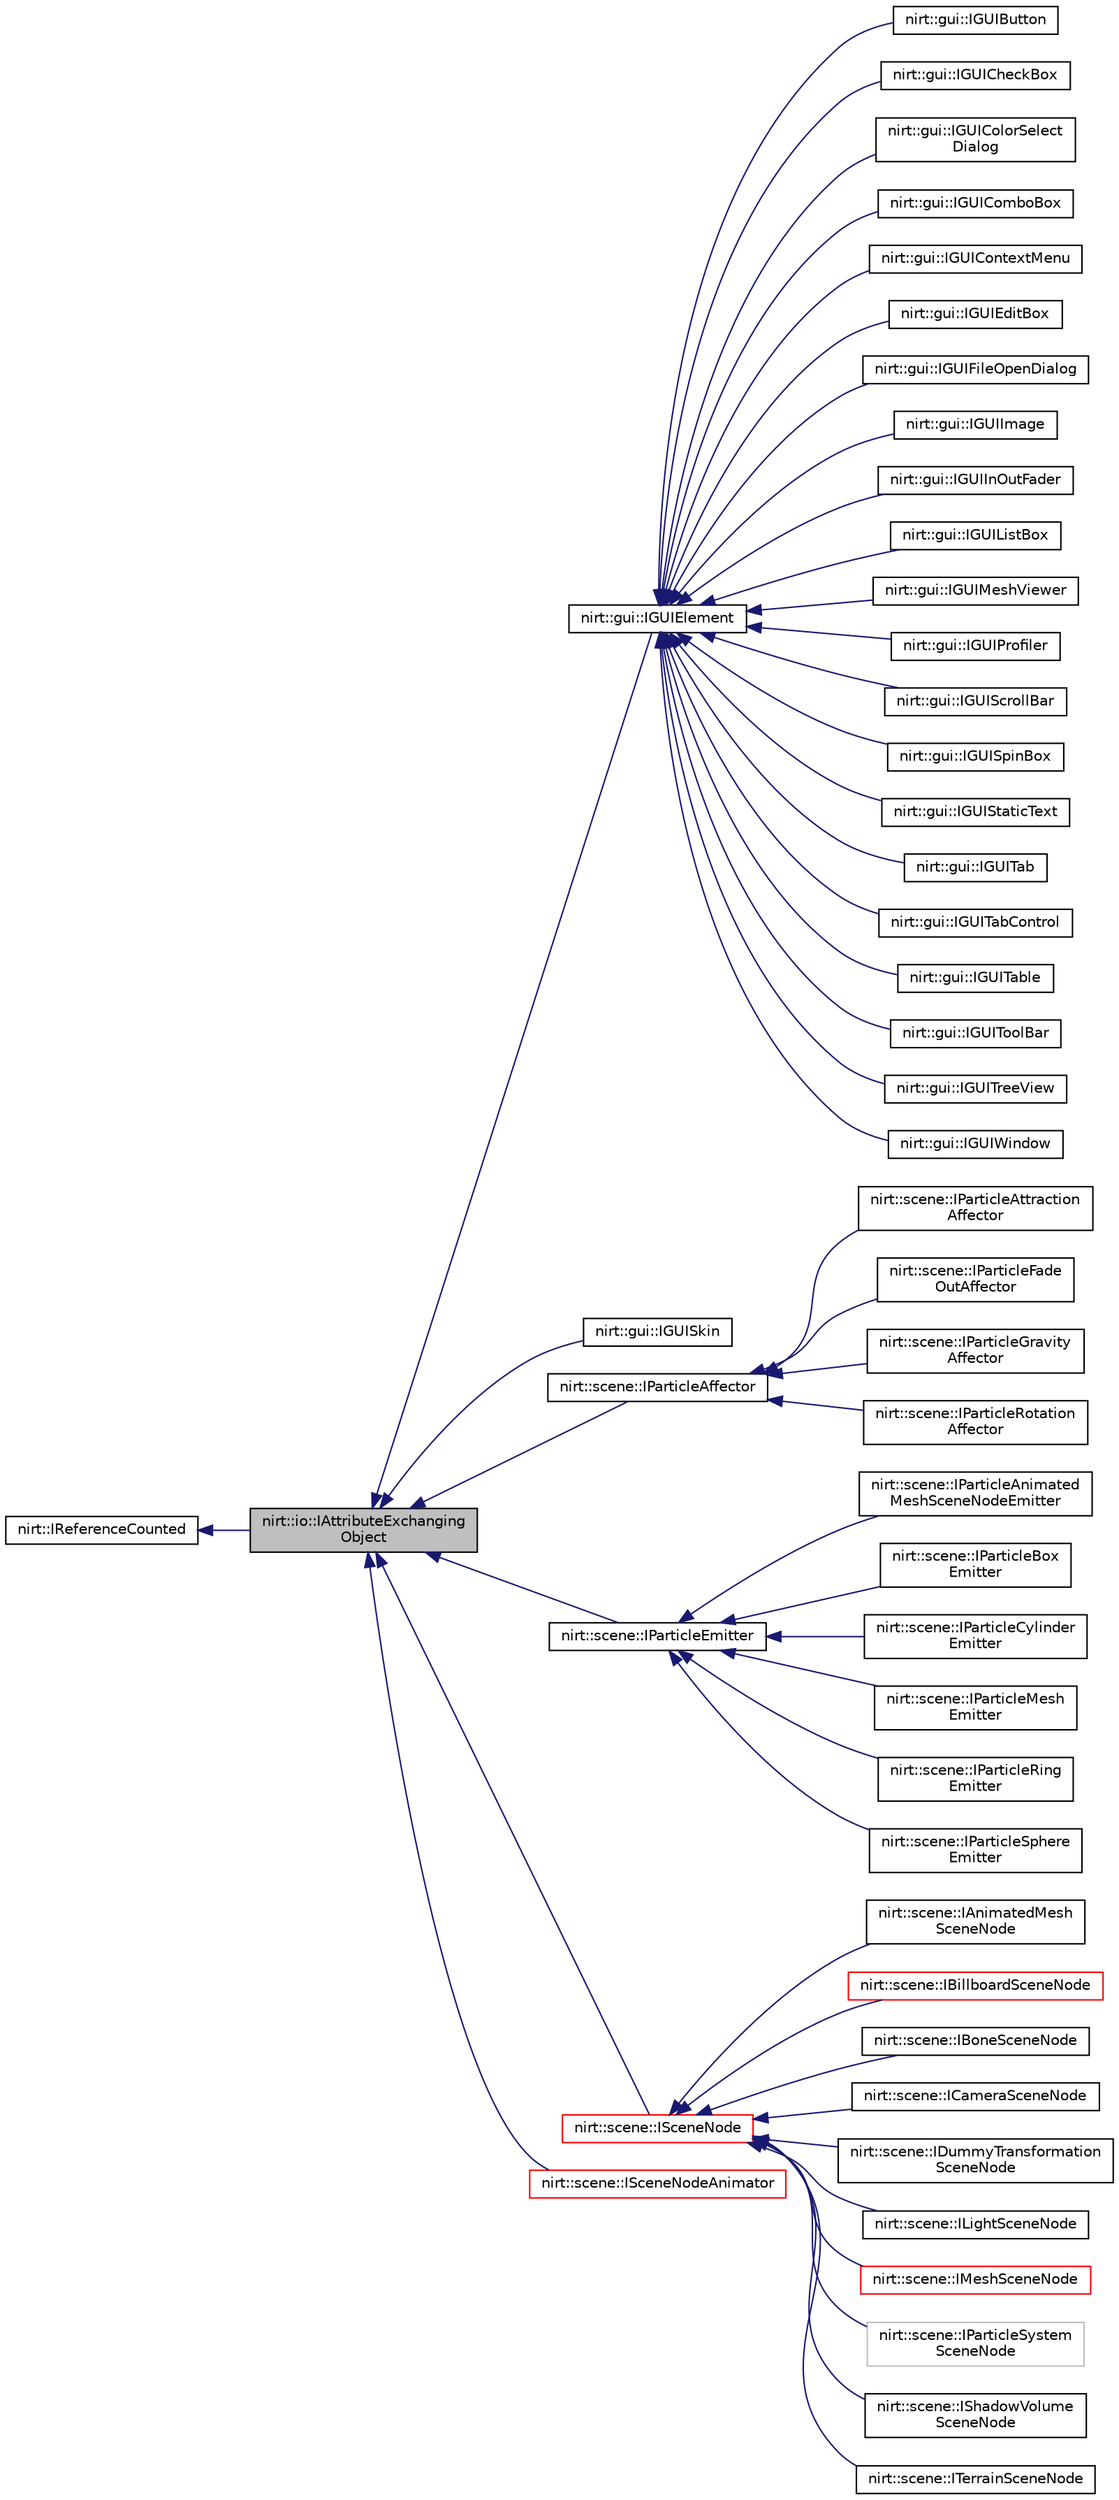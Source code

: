 digraph "nirt::io::IAttributeExchangingObject"
{
 // LATEX_PDF_SIZE
  edge [fontname="Helvetica",fontsize="10",labelfontname="Helvetica",labelfontsize="10"];
  node [fontname="Helvetica",fontsize="10",shape=record];
  rankdir="LR";
  Node1 [label="nirt::io::IAttributeExchanging\lObject",height=0.2,width=0.4,color="black", fillcolor="grey75", style="filled", fontcolor="black",tooltip="An object which is able to serialize and deserialize its attributes into an attributes object."];
  Node2 -> Node1 [dir="back",color="midnightblue",fontsize="10",style="solid",fontname="Helvetica"];
  Node2 [label="nirt::IReferenceCounted",height=0.2,width=0.4,color="black", fillcolor="white", style="filled",URL="$classnirt_1_1IReferenceCounted.html",tooltip="Base class of most objects of the Nirtcpp Engine."];
  Node1 -> Node3 [dir="back",color="midnightblue",fontsize="10",style="solid",fontname="Helvetica"];
  Node3 [label="nirt::gui::IGUIElement",height=0.2,width=0.4,color="black", fillcolor="white", style="filled",URL="$classnirt_1_1gui_1_1IGUIElement.html",tooltip="Base class of all GUI elements."];
  Node3 -> Node4 [dir="back",color="midnightblue",fontsize="10",style="solid",fontname="Helvetica"];
  Node4 [label="nirt::gui::IGUIButton",height=0.2,width=0.4,color="black", fillcolor="white", style="filled",URL="$classnirt_1_1gui_1_1IGUIButton.html",tooltip="GUI Button interface."];
  Node3 -> Node5 [dir="back",color="midnightblue",fontsize="10",style="solid",fontname="Helvetica"];
  Node5 [label="nirt::gui::IGUICheckBox",height=0.2,width=0.4,color="black", fillcolor="white", style="filled",URL="$classnirt_1_1gui_1_1IGUICheckBox.html",tooltip="GUI Check box interface."];
  Node3 -> Node6 [dir="back",color="midnightblue",fontsize="10",style="solid",fontname="Helvetica"];
  Node6 [label="nirt::gui::IGUIColorSelect\lDialog",height=0.2,width=0.4,color="black", fillcolor="white", style="filled",URL="$classnirt_1_1gui_1_1IGUIColorSelectDialog.html",tooltip="Standard color chooser dialog."];
  Node3 -> Node7 [dir="back",color="midnightblue",fontsize="10",style="solid",fontname="Helvetica"];
  Node7 [label="nirt::gui::IGUIComboBox",height=0.2,width=0.4,color="black", fillcolor="white", style="filled",URL="$classnirt_1_1gui_1_1IGUIComboBox.html",tooltip="Combobox widget."];
  Node3 -> Node8 [dir="back",color="midnightblue",fontsize="10",style="solid",fontname="Helvetica"];
  Node8 [label="nirt::gui::IGUIContextMenu",height=0.2,width=0.4,color="black", fillcolor="white", style="filled",URL="$classnirt_1_1gui_1_1IGUIContextMenu.html",tooltip="GUI Context menu interface."];
  Node3 -> Node9 [dir="back",color="midnightblue",fontsize="10",style="solid",fontname="Helvetica"];
  Node9 [label="nirt::gui::IGUIEditBox",height=0.2,width=0.4,color="black", fillcolor="white", style="filled",URL="$classnirt_1_1gui_1_1IGUIEditBox.html",tooltip="Single line edit box for editing simple text."];
  Node3 -> Node10 [dir="back",color="midnightblue",fontsize="10",style="solid",fontname="Helvetica"];
  Node10 [label="nirt::gui::IGUIFileOpenDialog",height=0.2,width=0.4,color="black", fillcolor="white", style="filled",URL="$classnirt_1_1gui_1_1IGUIFileOpenDialog.html",tooltip="Standard file chooser dialog."];
  Node3 -> Node11 [dir="back",color="midnightblue",fontsize="10",style="solid",fontname="Helvetica"];
  Node11 [label="nirt::gui::IGUIImage",height=0.2,width=0.4,color="black", fillcolor="white", style="filled",URL="$classnirt_1_1gui_1_1IGUIImage.html",tooltip="GUI element displaying an image."];
  Node3 -> Node12 [dir="back",color="midnightblue",fontsize="10",style="solid",fontname="Helvetica"];
  Node12 [label="nirt::gui::IGUIInOutFader",height=0.2,width=0.4,color="black", fillcolor="white", style="filled",URL="$classnirt_1_1gui_1_1IGUIInOutFader.html",tooltip="Element for fading out or in."];
  Node3 -> Node13 [dir="back",color="midnightblue",fontsize="10",style="solid",fontname="Helvetica"];
  Node13 [label="nirt::gui::IGUIListBox",height=0.2,width=0.4,color="black", fillcolor="white", style="filled",URL="$classnirt_1_1gui_1_1IGUIListBox.html",tooltip="Default list box GUI element."];
  Node3 -> Node14 [dir="back",color="midnightblue",fontsize="10",style="solid",fontname="Helvetica"];
  Node14 [label="nirt::gui::IGUIMeshViewer",height=0.2,width=0.4,color="black", fillcolor="white", style="filled",URL="$classnirt_1_1gui_1_1IGUIMeshViewer.html",tooltip="3d mesh viewing GUI element."];
  Node3 -> Node15 [dir="back",color="midnightblue",fontsize="10",style="solid",fontname="Helvetica"];
  Node15 [label="nirt::gui::IGUIProfiler",height=0.2,width=0.4,color="black", fillcolor="white", style="filled",URL="$classnirt_1_1gui_1_1IGUIProfiler.html",tooltip="Element to display profiler information."];
  Node3 -> Node16 [dir="back",color="midnightblue",fontsize="10",style="solid",fontname="Helvetica"];
  Node16 [label="nirt::gui::IGUIScrollBar",height=0.2,width=0.4,color="black", fillcolor="white", style="filled",URL="$classnirt_1_1gui_1_1IGUIScrollBar.html",tooltip="Default scroll bar GUI element."];
  Node3 -> Node17 [dir="back",color="midnightblue",fontsize="10",style="solid",fontname="Helvetica"];
  Node17 [label="nirt::gui::IGUISpinBox",height=0.2,width=0.4,color="black", fillcolor="white", style="filled",URL="$classnirt_1_1gui_1_1IGUISpinBox.html",tooltip="Single line edit box + spin buttons."];
  Node3 -> Node18 [dir="back",color="midnightblue",fontsize="10",style="solid",fontname="Helvetica"];
  Node18 [label="nirt::gui::IGUIStaticText",height=0.2,width=0.4,color="black", fillcolor="white", style="filled",URL="$classnirt_1_1gui_1_1IGUIStaticText.html",tooltip="Multi or single line text label."];
  Node3 -> Node19 [dir="back",color="midnightblue",fontsize="10",style="solid",fontname="Helvetica"];
  Node19 [label="nirt::gui::IGUITab",height=0.2,width=0.4,color="black", fillcolor="white", style="filled",URL="$classnirt_1_1gui_1_1IGUITab.html",tooltip="A tab-page, onto which other gui elements could be added."];
  Node3 -> Node20 [dir="back",color="midnightblue",fontsize="10",style="solid",fontname="Helvetica"];
  Node20 [label="nirt::gui::IGUITabControl",height=0.2,width=0.4,color="black", fillcolor="white", style="filled",URL="$classnirt_1_1gui_1_1IGUITabControl.html",tooltip="A standard tab control."];
  Node3 -> Node21 [dir="back",color="midnightblue",fontsize="10",style="solid",fontname="Helvetica"];
  Node21 [label="nirt::gui::IGUITable",height=0.2,width=0.4,color="black", fillcolor="white", style="filled",URL="$classnirt_1_1gui_1_1IGUITable.html",tooltip="Default list box GUI element."];
  Node3 -> Node22 [dir="back",color="midnightblue",fontsize="10",style="solid",fontname="Helvetica"];
  Node22 [label="nirt::gui::IGUIToolBar",height=0.2,width=0.4,color="black", fillcolor="white", style="filled",URL="$classnirt_1_1gui_1_1IGUIToolBar.html",tooltip="Stays at the top of its parent like the menu bar and contains tool buttons."];
  Node3 -> Node23 [dir="back",color="midnightblue",fontsize="10",style="solid",fontname="Helvetica"];
  Node23 [label="nirt::gui::IGUITreeView",height=0.2,width=0.4,color="black", fillcolor="white", style="filled",URL="$classnirt_1_1gui_1_1IGUITreeView.html",tooltip="Default tree view GUI element."];
  Node3 -> Node24 [dir="back",color="midnightblue",fontsize="10",style="solid",fontname="Helvetica"];
  Node24 [label="nirt::gui::IGUIWindow",height=0.2,width=0.4,color="black", fillcolor="white", style="filled",URL="$classnirt_1_1gui_1_1IGUIWindow.html",tooltip="Default moveable window GUI element with border, caption and close icons."];
  Node1 -> Node25 [dir="back",color="midnightblue",fontsize="10",style="solid",fontname="Helvetica"];
  Node25 [label="nirt::gui::IGUISkin",height=0.2,width=0.4,color="black", fillcolor="white", style="filled",URL="$classnirt_1_1gui_1_1IGUISkin.html",tooltip="A skin modifies the look of the GUI elements."];
  Node1 -> Node26 [dir="back",color="midnightblue",fontsize="10",style="solid",fontname="Helvetica"];
  Node26 [label="nirt::scene::IParticleAffector",height=0.2,width=0.4,color="black", fillcolor="white", style="filled",URL="$classnirt_1_1scene_1_1IParticleAffector.html",tooltip="A particle affector modifies particles."];
  Node26 -> Node27 [dir="back",color="midnightblue",fontsize="10",style="solid",fontname="Helvetica"];
  Node27 [label="nirt::scene::IParticleAttraction\lAffector",height=0.2,width=0.4,color="black", fillcolor="white", style="filled",URL="$classnirt_1_1scene_1_1IParticleAttractionAffector.html",tooltip="A particle affector which attracts or detracts particles."];
  Node26 -> Node28 [dir="back",color="midnightblue",fontsize="10",style="solid",fontname="Helvetica"];
  Node28 [label="nirt::scene::IParticleFade\lOutAffector",height=0.2,width=0.4,color="black", fillcolor="white", style="filled",URL="$classnirt_1_1scene_1_1IParticleFadeOutAffector.html",tooltip="A particle affector which fades out the particles."];
  Node26 -> Node29 [dir="back",color="midnightblue",fontsize="10",style="solid",fontname="Helvetica"];
  Node29 [label="nirt::scene::IParticleGravity\lAffector",height=0.2,width=0.4,color="black", fillcolor="white", style="filled",URL="$classnirt_1_1scene_1_1IParticleGravityAffector.html",tooltip="A particle affector which applies gravity to particles."];
  Node26 -> Node30 [dir="back",color="midnightblue",fontsize="10",style="solid",fontname="Helvetica"];
  Node30 [label="nirt::scene::IParticleRotation\lAffector",height=0.2,width=0.4,color="black", fillcolor="white", style="filled",URL="$classnirt_1_1scene_1_1IParticleRotationAffector.html",tooltip="A particle affector which rotates the particle system."];
  Node1 -> Node31 [dir="back",color="midnightblue",fontsize="10",style="solid",fontname="Helvetica"];
  Node31 [label="nirt::scene::IParticleEmitter",height=0.2,width=0.4,color="black", fillcolor="white", style="filled",URL="$classnirt_1_1scene_1_1IParticleEmitter.html",tooltip="A particle emitter for using with particle systems."];
  Node31 -> Node32 [dir="back",color="midnightblue",fontsize="10",style="solid",fontname="Helvetica"];
  Node32 [label="nirt::scene::IParticleAnimated\lMeshSceneNodeEmitter",height=0.2,width=0.4,color="black", fillcolor="white", style="filled",URL="$classnirt_1_1scene_1_1IParticleAnimatedMeshSceneNodeEmitter.html",tooltip="A particle emitter which emits particles from mesh vertices."];
  Node31 -> Node33 [dir="back",color="midnightblue",fontsize="10",style="solid",fontname="Helvetica"];
  Node33 [label="nirt::scene::IParticleBox\lEmitter",height=0.2,width=0.4,color="black", fillcolor="white", style="filled",URL="$classnirt_1_1scene_1_1IParticleBoxEmitter.html",tooltip="A particle emitter which emits particles from a box shaped space."];
  Node31 -> Node34 [dir="back",color="midnightblue",fontsize="10",style="solid",fontname="Helvetica"];
  Node34 [label="nirt::scene::IParticleCylinder\lEmitter",height=0.2,width=0.4,color="black", fillcolor="white", style="filled",URL="$classnirt_1_1scene_1_1IParticleCylinderEmitter.html",tooltip="A particle emitter which emits from a cylindrically shaped space."];
  Node31 -> Node35 [dir="back",color="midnightblue",fontsize="10",style="solid",fontname="Helvetica"];
  Node35 [label="nirt::scene::IParticleMesh\lEmitter",height=0.2,width=0.4,color="black", fillcolor="white", style="filled",URL="$classnirt_1_1scene_1_1IParticleMeshEmitter.html",tooltip="A particle emitter which emits from vertices of a mesh."];
  Node31 -> Node36 [dir="back",color="midnightblue",fontsize="10",style="solid",fontname="Helvetica"];
  Node36 [label="nirt::scene::IParticleRing\lEmitter",height=0.2,width=0.4,color="black", fillcolor="white", style="filled",URL="$classnirt_1_1scene_1_1IParticleRingEmitter.html",tooltip="A particle emitter which emits particles along a ring shaped area."];
  Node31 -> Node37 [dir="back",color="midnightblue",fontsize="10",style="solid",fontname="Helvetica"];
  Node37 [label="nirt::scene::IParticleSphere\lEmitter",height=0.2,width=0.4,color="black", fillcolor="white", style="filled",URL="$classnirt_1_1scene_1_1IParticleSphereEmitter.html",tooltip="A particle emitter which emits from a spherical space."];
  Node1 -> Node38 [dir="back",color="midnightblue",fontsize="10",style="solid",fontname="Helvetica"];
  Node38 [label="nirt::scene::ISceneNode",height=0.2,width=0.4,color="red", fillcolor="white", style="filled",URL="$classnirt_1_1scene_1_1ISceneNode.html",tooltip="Scene node interface."];
  Node38 -> Node39 [dir="back",color="midnightblue",fontsize="10",style="solid",fontname="Helvetica"];
  Node39 [label="nirt::scene::IAnimatedMesh\lSceneNode",height=0.2,width=0.4,color="black", fillcolor="white", style="filled",URL="$classnirt_1_1scene_1_1IAnimatedMeshSceneNode.html",tooltip="Scene node capable of displaying an animated mesh."];
  Node38 -> Node40 [dir="back",color="midnightblue",fontsize="10",style="solid",fontname="Helvetica"];
  Node40 [label="nirt::scene::IBillboardSceneNode",height=0.2,width=0.4,color="red", fillcolor="white", style="filled",URL="$classnirt_1_1scene_1_1IBillboardSceneNode.html",tooltip="A billboard scene node."];
  Node38 -> Node42 [dir="back",color="midnightblue",fontsize="10",style="solid",fontname="Helvetica"];
  Node42 [label="nirt::scene::IBoneSceneNode",height=0.2,width=0.4,color="black", fillcolor="white", style="filled",URL="$classnirt_1_1scene_1_1IBoneSceneNode.html",tooltip="Interface for bones used for skeletal animation."];
  Node38 -> Node43 [dir="back",color="midnightblue",fontsize="10",style="solid",fontname="Helvetica"];
  Node43 [label="nirt::scene::ICameraSceneNode",height=0.2,width=0.4,color="black", fillcolor="white", style="filled",URL="$classnirt_1_1scene_1_1ICameraSceneNode.html",tooltip="Scene Node which is a (controllable) camera."];
  Node38 -> Node44 [dir="back",color="midnightblue",fontsize="10",style="solid",fontname="Helvetica"];
  Node44 [label="nirt::scene::IDummyTransformation\lSceneNode",height=0.2,width=0.4,color="black", fillcolor="white", style="filled",URL="$classnirt_1_1scene_1_1IDummyTransformationSceneNode.html",tooltip="Dummy scene node for adding additional transformations to the scene graph."];
  Node38 -> Node45 [dir="back",color="midnightblue",fontsize="10",style="solid",fontname="Helvetica"];
  Node45 [label="nirt::scene::ILightSceneNode",height=0.2,width=0.4,color="black", fillcolor="white", style="filled",URL="$classnirt_1_1scene_1_1ILightSceneNode.html",tooltip="Scene node which is a dynamic light."];
  Node38 -> Node46 [dir="back",color="midnightblue",fontsize="10",style="solid",fontname="Helvetica"];
  Node46 [label="nirt::scene::IMeshSceneNode",height=0.2,width=0.4,color="red", fillcolor="white", style="filled",URL="$classnirt_1_1scene_1_1IMeshSceneNode.html",tooltip="A scene node displaying a static mesh."];
  Node38 -> Node48 [dir="back",color="midnightblue",fontsize="10",style="solid",fontname="Helvetica"];
  Node48 [label="nirt::scene::IParticleSystem\lSceneNode",height=0.2,width=0.4,color="grey75", fillcolor="white", style="filled",URL="$classnirt_1_1scene_1_1IParticleSystemSceneNode.html",tooltip=" "];
  Node38 -> Node49 [dir="back",color="midnightblue",fontsize="10",style="solid",fontname="Helvetica"];
  Node49 [label="nirt::scene::IShadowVolume\lSceneNode",height=0.2,width=0.4,color="black", fillcolor="white", style="filled",URL="$classnirt_1_1scene_1_1IShadowVolumeSceneNode.html",tooltip="Scene node for rendering a shadow volume into a stencil buffer."];
  Node38 -> Node50 [dir="back",color="midnightblue",fontsize="10",style="solid",fontname="Helvetica"];
  Node50 [label="nirt::scene::ITerrainSceneNode",height=0.2,width=0.4,color="black", fillcolor="white", style="filled",URL="$classnirt_1_1scene_1_1ITerrainSceneNode.html",tooltip="A scene node for displaying terrain using the geo mip map algorithm."];
  Node1 -> Node53 [dir="back",color="midnightblue",fontsize="10",style="solid",fontname="Helvetica"];
  Node53 [label="nirt::scene::ISceneNodeAnimator",height=0.2,width=0.4,color="red", fillcolor="white", style="filled",URL="$classnirt_1_1scene_1_1ISceneNodeAnimator.html",tooltip="Animates a scene node. Can animate position, rotation, material, and so on."];
}

